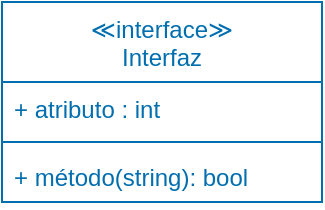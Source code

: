 <mxfile>
    <diagram id="OMAIqsIhZIbN-_MguggR" name="Page-1">
        <mxGraphModel dx="640" dy="540" grid="1" gridSize="10" guides="1" tooltips="1" connect="1" arrows="1" fold="1" page="1" pageScale="1" pageWidth="850" pageHeight="1100" math="0" shadow="0">
            <root>
                <mxCell id="0"/>
                <mxCell id="1" parent="0"/>
                <mxCell id="8" value="≪interface≫&#10;Interfaz" style="swimlane;fontStyle=0;align=center;verticalAlign=top;childLayout=stackLayout;horizontal=1;startSize=40;horizontalStack=0;resizeParent=1;resizeParentMax=0;resizeLast=0;collapsible=1;marginBottom=0;fillColor=none;fontColor=#006EAF;strokeColor=#006EAF;swimlaneLine=1;" vertex="1" parent="1">
                    <mxGeometry x="300" y="100" width="160" height="100" as="geometry">
                        <mxRectangle x="300" y="100" width="70" height="30" as="alternateBounds"/>
                    </mxGeometry>
                </mxCell>
                <mxCell id="9" value="+ atributo : int" style="text;strokeColor=none;fillColor=none;align=left;verticalAlign=top;spacingLeft=4;spacingRight=4;overflow=hidden;rotatable=0;points=[[0,0.5],[1,0.5]];portConstraint=eastwest;fontColor=#006EAF;gradientColor=none;labelBackgroundColor=none;" vertex="1" parent="8">
                    <mxGeometry y="40" width="160" height="26" as="geometry"/>
                </mxCell>
                <mxCell id="10" value="" style="line;strokeWidth=1;fillColor=#1ba1e2;align=left;verticalAlign=middle;spacingTop=-1;spacingLeft=3;spacingRight=3;rotatable=0;labelPosition=right;points=[];portConstraint=eastwest;strokeColor=#006EAF;fontColor=#006EAF;" vertex="1" parent="8">
                    <mxGeometry y="66" width="160" height="8" as="geometry"/>
                </mxCell>
                <mxCell id="11" value="+ método(string): bool" style="text;strokeColor=none;fillColor=none;align=left;verticalAlign=top;spacingLeft=4;spacingRight=4;overflow=hidden;rotatable=0;points=[[0,0.5],[1,0.5]];portConstraint=eastwest;fontColor=#006EAF;" vertex="1" parent="8">
                    <mxGeometry y="74" width="160" height="26" as="geometry"/>
                </mxCell>
            </root>
        </mxGraphModel>
    </diagram>
</mxfile>